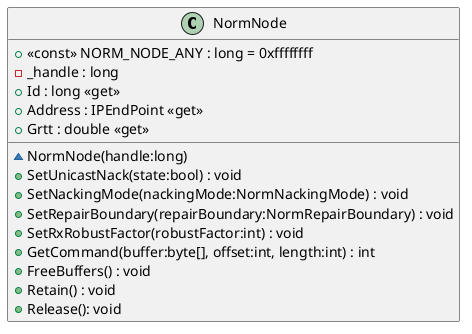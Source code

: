 @startuml
class NormNode {
    + <<const>> NORM_NODE_ANY : long = 0xffffffff
    - _handle : long
    ~ NormNode(handle:long)
    + SetUnicastNack(state:bool) : void
    + SetNackingMode(nackingMode:NormNackingMode) : void
    + SetRepairBoundary(repairBoundary:NormRepairBoundary) : void
    + SetRxRobustFactor(robustFactor:int) : void
    + Id : long <<get>>
    + Address : IPEndPoint <<get>>
    + Grtt : double <<get>>
    + GetCommand(buffer:byte[], offset:int, length:int) : int
    + FreeBuffers() : void
    + Retain() : void
    + Release(): void
}
@enduml